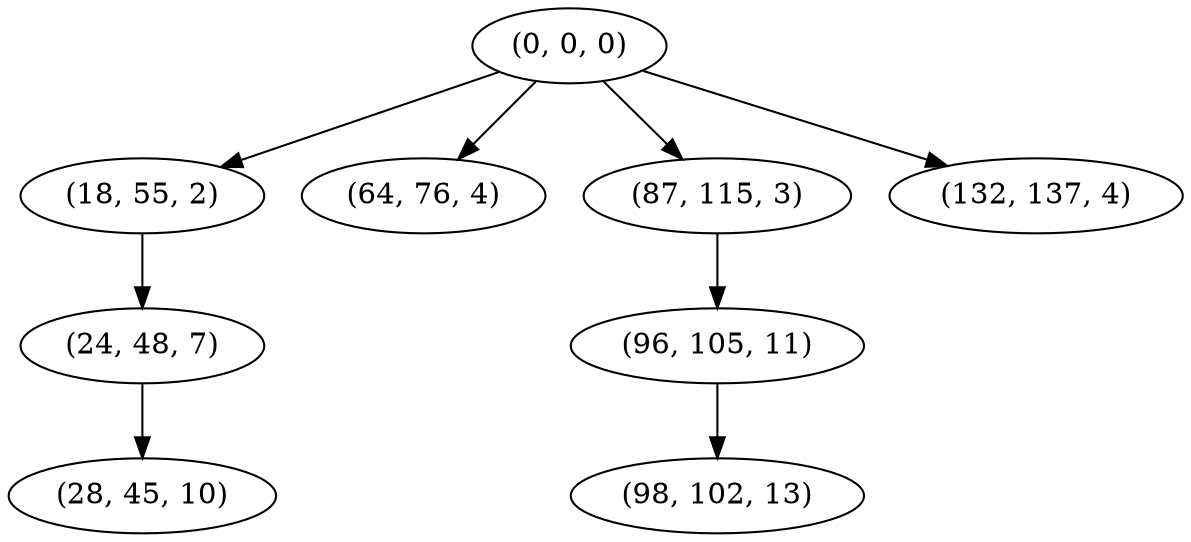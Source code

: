 digraph tree {
    "(0, 0, 0)";
    "(18, 55, 2)";
    "(24, 48, 7)";
    "(28, 45, 10)";
    "(64, 76, 4)";
    "(87, 115, 3)";
    "(96, 105, 11)";
    "(98, 102, 13)";
    "(132, 137, 4)";
    "(0, 0, 0)" -> "(18, 55, 2)";
    "(0, 0, 0)" -> "(64, 76, 4)";
    "(0, 0, 0)" -> "(87, 115, 3)";
    "(0, 0, 0)" -> "(132, 137, 4)";
    "(18, 55, 2)" -> "(24, 48, 7)";
    "(24, 48, 7)" -> "(28, 45, 10)";
    "(87, 115, 3)" -> "(96, 105, 11)";
    "(96, 105, 11)" -> "(98, 102, 13)";
}
